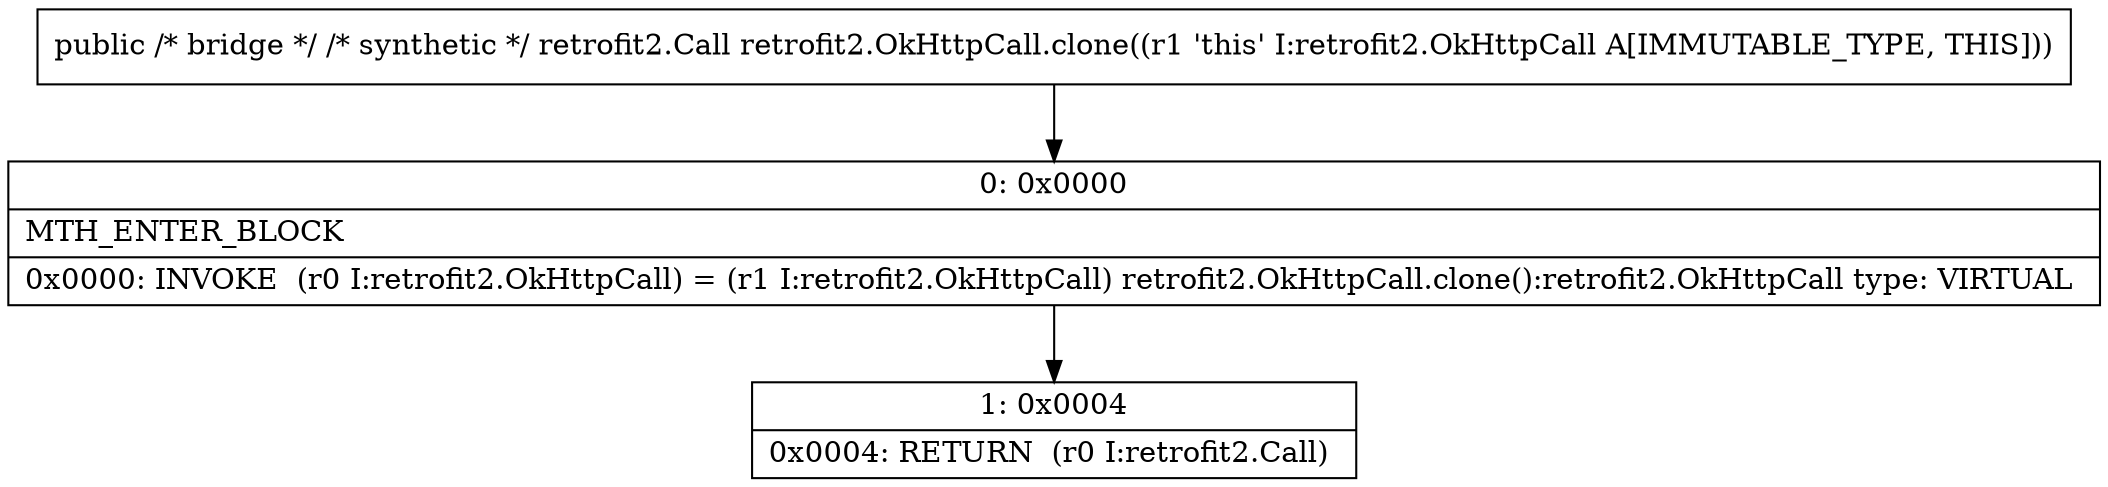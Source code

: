 digraph "CFG forretrofit2.OkHttpCall.clone()Lretrofit2\/Call;" {
Node_0 [shape=record,label="{0\:\ 0x0000|MTH_ENTER_BLOCK\l|0x0000: INVOKE  (r0 I:retrofit2.OkHttpCall) = (r1 I:retrofit2.OkHttpCall) retrofit2.OkHttpCall.clone():retrofit2.OkHttpCall type: VIRTUAL \l}"];
Node_1 [shape=record,label="{1\:\ 0x0004|0x0004: RETURN  (r0 I:retrofit2.Call) \l}"];
MethodNode[shape=record,label="{public \/* bridge *\/ \/* synthetic *\/ retrofit2.Call retrofit2.OkHttpCall.clone((r1 'this' I:retrofit2.OkHttpCall A[IMMUTABLE_TYPE, THIS])) }"];
MethodNode -> Node_0;
Node_0 -> Node_1;
}

